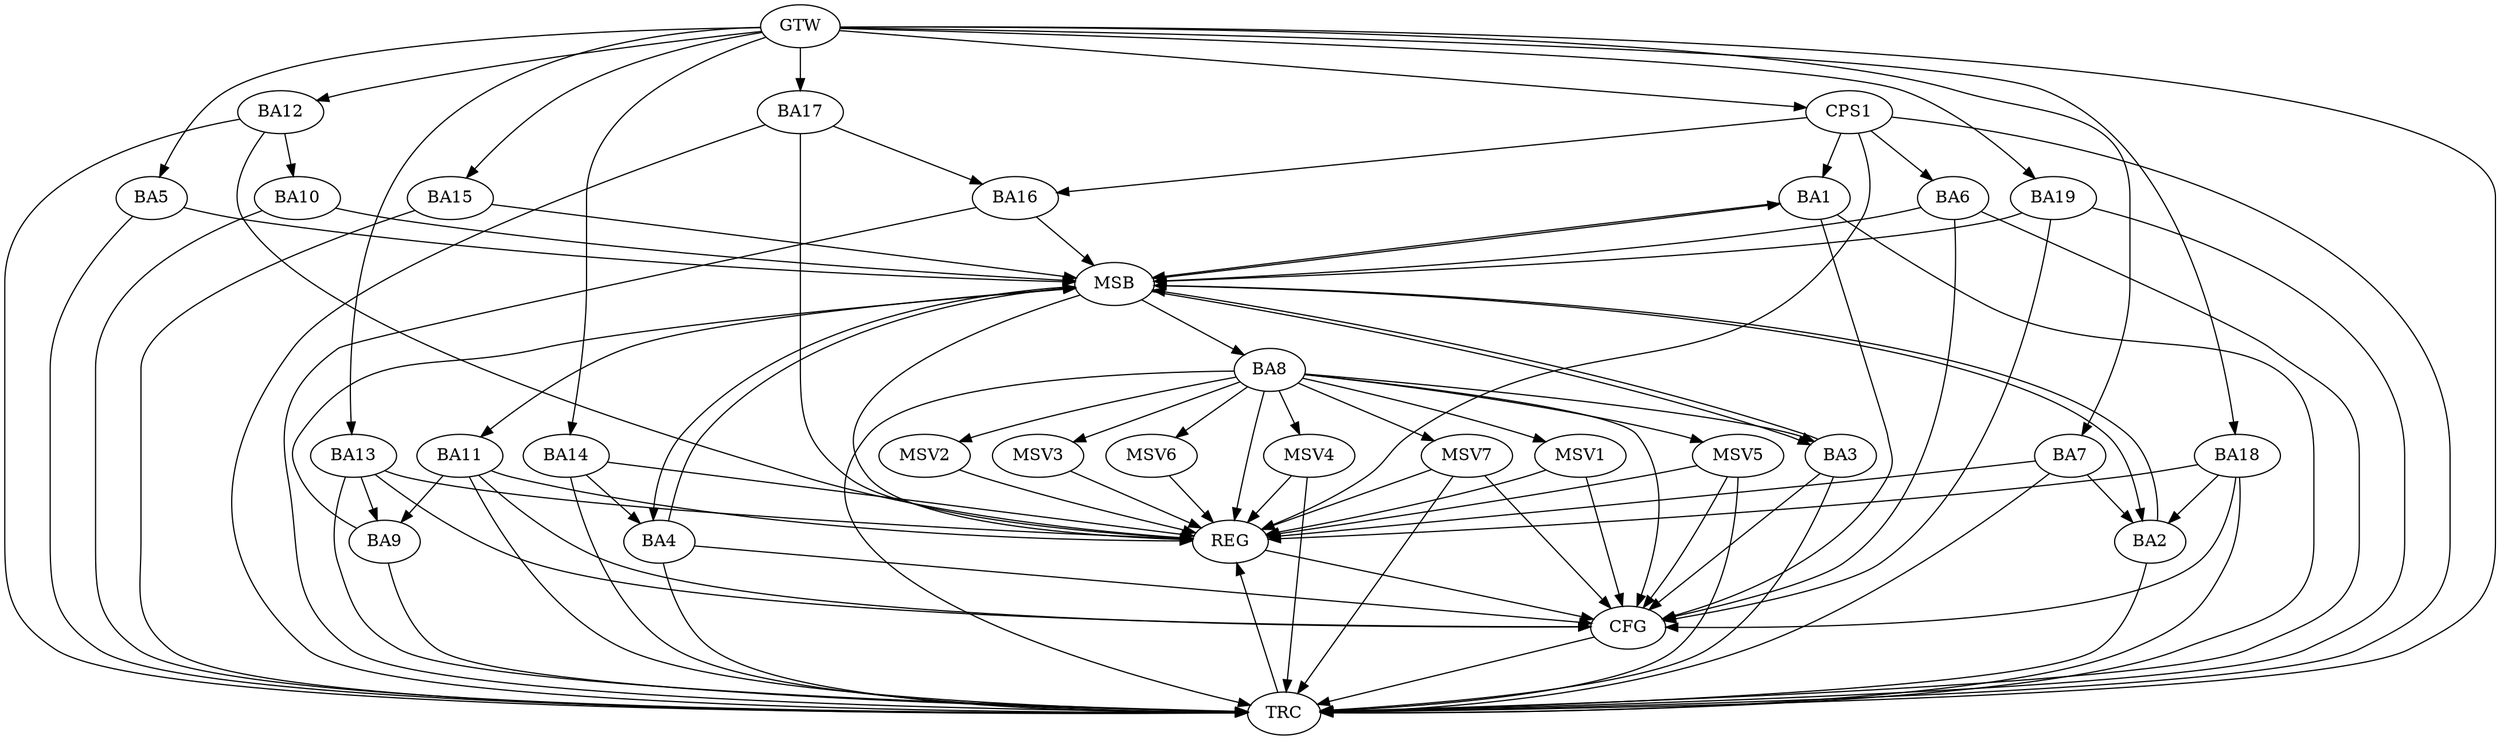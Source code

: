 strict digraph G {
  BA1 [ label="BA1" ];
  BA2 [ label="BA2" ];
  BA3 [ label="BA3" ];
  BA4 [ label="BA4" ];
  BA5 [ label="BA5" ];
  BA6 [ label="BA6" ];
  BA7 [ label="BA7" ];
  BA8 [ label="BA8" ];
  BA9 [ label="BA9" ];
  BA10 [ label="BA10" ];
  BA11 [ label="BA11" ];
  BA12 [ label="BA12" ];
  BA13 [ label="BA13" ];
  BA14 [ label="BA14" ];
  BA15 [ label="BA15" ];
  BA16 [ label="BA16" ];
  BA17 [ label="BA17" ];
  BA18 [ label="BA18" ];
  BA19 [ label="BA19" ];
  CPS1 [ label="CPS1" ];
  GTW [ label="GTW" ];
  REG [ label="REG" ];
  MSB [ label="MSB" ];
  CFG [ label="CFG" ];
  TRC [ label="TRC" ];
  MSV1 [ label="MSV1" ];
  MSV2 [ label="MSV2" ];
  MSV3 [ label="MSV3" ];
  MSV4 [ label="MSV4" ];
  MSV5 [ label="MSV5" ];
  MSV6 [ label="MSV6" ];
  MSV7 [ label="MSV7" ];
  BA7 -> BA2;
  BA8 -> BA3;
  BA11 -> BA9;
  BA12 -> BA10;
  BA13 -> BA9;
  BA14 -> BA4;
  BA17 -> BA16;
  BA18 -> BA2;
  CPS1 -> BA6;
  CPS1 -> BA16;
  CPS1 -> BA1;
  GTW -> BA5;
  GTW -> BA7;
  GTW -> BA12;
  GTW -> BA13;
  GTW -> BA14;
  GTW -> BA15;
  GTW -> BA17;
  GTW -> BA18;
  GTW -> BA19;
  GTW -> CPS1;
  BA7 -> REG;
  BA8 -> REG;
  BA11 -> REG;
  BA12 -> REG;
  BA13 -> REG;
  BA14 -> REG;
  BA17 -> REG;
  BA18 -> REG;
  CPS1 -> REG;
  BA1 -> MSB;
  MSB -> BA2;
  MSB -> REG;
  BA2 -> MSB;
  MSB -> BA1;
  BA3 -> MSB;
  BA4 -> MSB;
  BA5 -> MSB;
  MSB -> BA3;
  BA6 -> MSB;
  BA9 -> MSB;
  BA10 -> MSB;
  MSB -> BA4;
  BA15 -> MSB;
  BA16 -> MSB;
  MSB -> BA11;
  BA19 -> MSB;
  MSB -> BA8;
  BA11 -> CFG;
  BA18 -> CFG;
  BA13 -> CFG;
  BA1 -> CFG;
  BA6 -> CFG;
  BA19 -> CFG;
  BA8 -> CFG;
  BA3 -> CFG;
  BA4 -> CFG;
  REG -> CFG;
  BA1 -> TRC;
  BA2 -> TRC;
  BA3 -> TRC;
  BA4 -> TRC;
  BA5 -> TRC;
  BA6 -> TRC;
  BA7 -> TRC;
  BA8 -> TRC;
  BA9 -> TRC;
  BA10 -> TRC;
  BA11 -> TRC;
  BA12 -> TRC;
  BA13 -> TRC;
  BA14 -> TRC;
  BA15 -> TRC;
  BA16 -> TRC;
  BA17 -> TRC;
  BA18 -> TRC;
  BA19 -> TRC;
  CPS1 -> TRC;
  GTW -> TRC;
  CFG -> TRC;
  TRC -> REG;
  BA8 -> MSV1;
  BA8 -> MSV2;
  MSV1 -> REG;
  MSV1 -> CFG;
  MSV2 -> REG;
  BA8 -> MSV3;
  MSV3 -> REG;
  BA8 -> MSV4;
  BA8 -> MSV5;
  MSV4 -> REG;
  MSV4 -> TRC;
  MSV5 -> REG;
  MSV5 -> TRC;
  MSV5 -> CFG;
  BA8 -> MSV6;
  BA8 -> MSV7;
  MSV6 -> REG;
  MSV7 -> REG;
  MSV7 -> TRC;
  MSV7 -> CFG;
}
